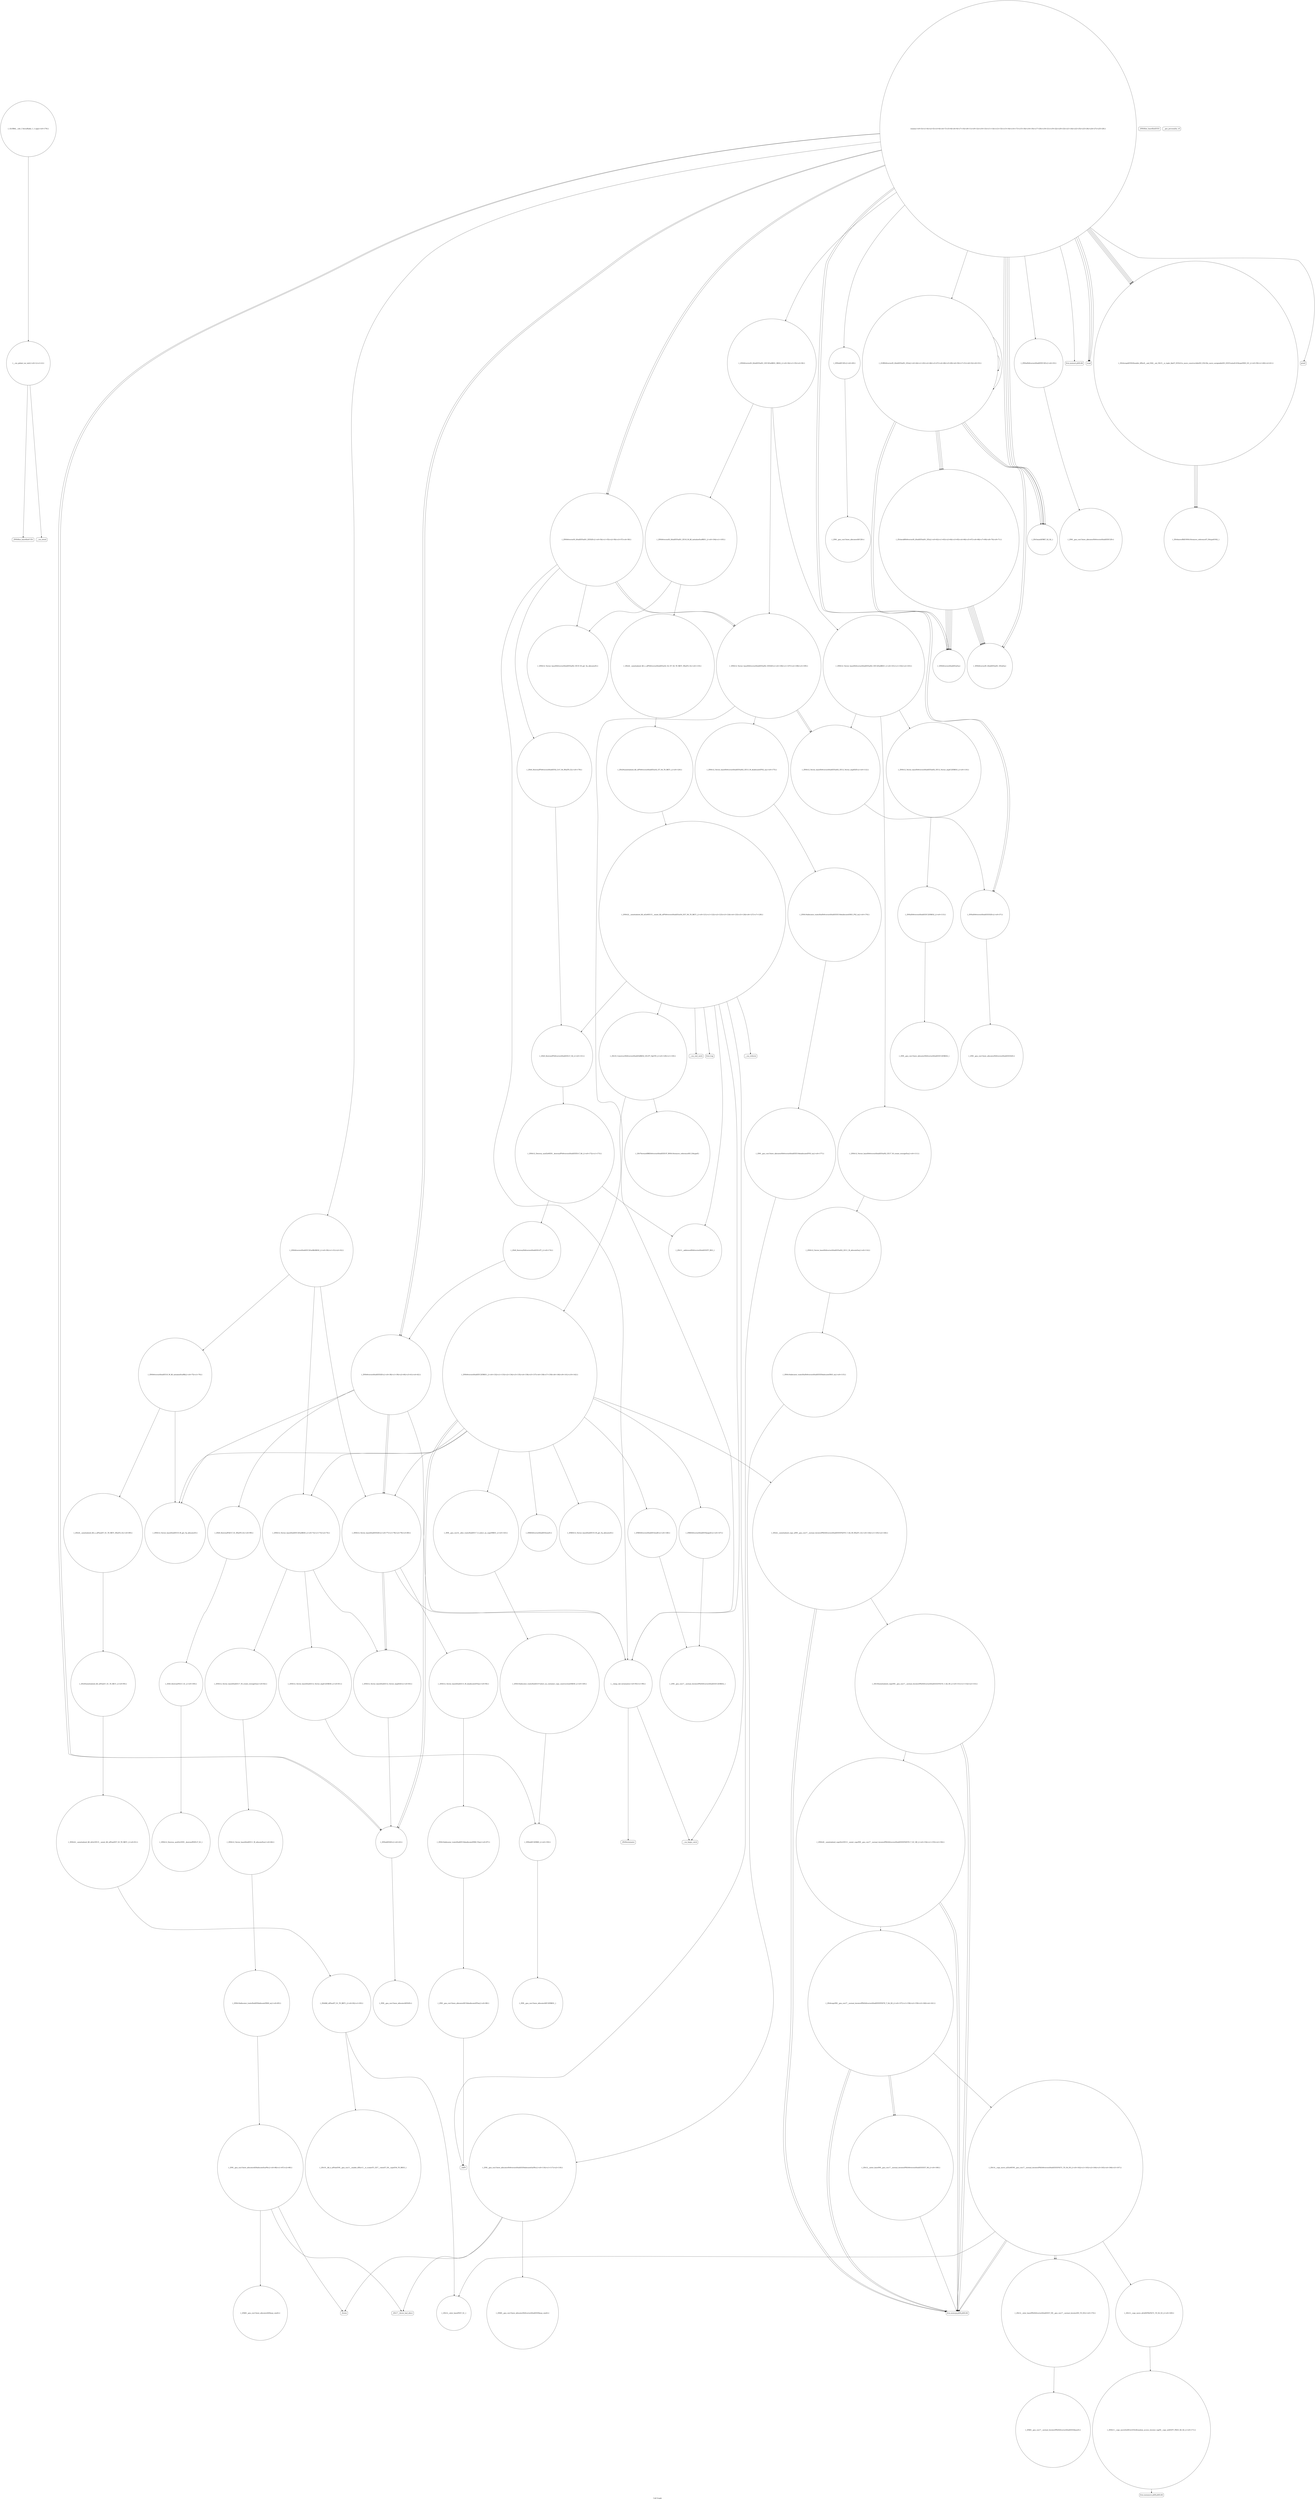 digraph "Call Graph" {
	label="Call Graph";

	Node0x558f73891f40 [shape=record,shape=circle,label="{__cxx_global_var_init|{<s0>1|<s1>2}}"];
	Node0x558f73891f40:s0 -> Node0x558f73891fc0[color=black];
	Node0x558f73891f40:s1 -> Node0x558f73ae6a00[color=black];
	Node0x558f73aea5a0 [shape=record,shape=Mrecord,label="{llvm.memcpy.p0i8.p0i8.i64}"];
	Node0x558f73ae6c00 [shape=record,shape=circle,label="{_ZNSaIiEC2Ev|{<s0>29}}"];
	Node0x558f73ae6c00:s0 -> Node0x558f73ae7400[color=black];
	Node0x558f73ae8100 [shape=record,shape=circle,label="{_ZNSt11__copy_moveILb0ELb1ESt26random_access_iterator_tagE8__copy_mIiEEPT_PKS3_S6_S4_|{<s0>171}}"];
	Node0x558f73ae8100:s0 -> Node0x558f73ae8180[color=black];
	Node0x558f73ae6f80 [shape=record,shape=circle,label="{_ZNSaIiED2Ev|{<s0>43}}"];
	Node0x558f73ae6f80:s0 -> Node0x558f73ae7480[color=black];
	Node0x558f73ae8480 [shape=record,shape=circle,label="{_ZNSt16allocator_traitsISaISt6vectorIiSaIiEEEE10deallocateERS3_PS2_m|{<s0>176}}"];
	Node0x558f73ae8480:s0 -> Node0x558f73ae8500[color=black];
	Node0x558f73ae7300 [shape=record,shape=circle,label="{_ZNSt6vectorIiSaIiEEixEm}"];
	Node0x558f73ae7680 [shape=record,shape=circle,label="{_ZNSt12_Vector_baseIiSaIiEE12_Vector_implC2ERKS0_|{<s0>81}}"];
	Node0x558f73ae7680:s0 -> Node0x558f73aea4a0[color=black];
	Node0x558f73ae7a00 [shape=record,shape=circle,label="{_ZNK9__gnu_cxx13new_allocatorIiE8max_sizeEv}"];
	Node0x558f73ae7d80 [shape=record,shape=circle,label="{_ZSt6fill_nIPimiET_S1_T0_RKT1_|{<s0>92|<s1>93}}"];
	Node0x558f73ae7d80:s0 -> Node0x558f73ae7e80[color=black];
	Node0x558f73ae7d80:s1 -> Node0x558f73ae7e00[color=black];
	Node0x558f73ae9120 [shape=record,shape=circle,label="{_ZNSt16allocator_traitsISaIiEE10deallocateERS0_Pim|{<s0>97}}"];
	Node0x558f73ae9120:s0 -> Node0x558f73ae91a0[color=black];
	Node0x558f73ae94a0 [shape=record,shape=circle,label="{_ZN9__gnu_cxx13new_allocatorISt6vectorIiSaIiEEED2Ev}"];
	Node0x558f73ae9820 [shape=record,shape=circle,label="{_ZNSaISt6vectorIiSaIiEEEC2ERKS2_|{<s0>113}}"];
	Node0x558f73ae9820:s0 -> Node0x558f73ae98a0[color=black];
	Node0x558f73ae9ba0 [shape=record,shape=circle,label="{_ZNSt12_Vector_baseISt6vectorIiSaIiEESaIS2_EE19_M_get_Tp_allocatorEv}"];
	Node0x558f73ae9f20 [shape=record,shape=Mrecord,label="{__cxa_end_catch}"];
	Node0x558f73aea2a0 [shape=record,shape=circle,label="{_ZSt22__uninitialized_copy_aIN9__gnu_cxx17__normal_iteratorIPKiSt6vectorIiSaIiEEEEPiiET0_T_SA_S9_RSaIT1_E|{<s0>144|<s1>145|<s2>146}}"];
	Node0x558f73aea2a0:s0 -> Node0x558f73aea5a0[color=black];
	Node0x558f73aea2a0:s1 -> Node0x558f73aea5a0[color=black];
	Node0x558f73aea2a0:s2 -> Node0x558f73aea520[color=black];
	Node0x558f73891fc0 [shape=record,shape=Mrecord,label="{_ZNSt8ios_base4InitC1Ev}"];
	Node0x558f73aea620 [shape=record,shape=circle,label="{_ZNSt20__uninitialized_copyILb1EE13__uninit_copyIN9__gnu_cxx17__normal_iteratorIPKiSt6vectorIiSaIiEEEEPiEET0_T_SC_SB_|{<s0>154|<s1>155|<s2>156}}"];
	Node0x558f73aea620:s0 -> Node0x558f73aea5a0[color=black];
	Node0x558f73aea620:s1 -> Node0x558f73aea5a0[color=black];
	Node0x558f73aea620:s2 -> Node0x558f73aea6a0[color=black];
	Node0x558f73ae6c80 [shape=record,shape=circle,label="{_ZNSt6vectorIiSaIiEEC2EmRKiRKS0_|{<s0>30|<s1>31|<s2>32}}"];
	Node0x558f73ae6c80:s0 -> Node0x558f73ae7500[color=black];
	Node0x558f73ae6c80:s1 -> Node0x558f73ae7580[color=black];
	Node0x558f73ae6c80:s2 -> Node0x558f73ae7600[color=black];
	Node0x558f73ae8180 [shape=record,shape=Mrecord,label="{llvm.memmove.p0i8.p0i8.i64}"];
	Node0x558f73ae7000 [shape=record,shape=circle,label="{_Z1fRSt6vectorIS_IiSaIiEESaIS1_EEiii|{<s0>44|<s1>45|<s2>46|<s3>47|<s4>48|<s5>49|<s6>50|<s7>51|<s8>52|<s9>53}}"];
	Node0x558f73ae7000:s0 -> Node0x558f73ae7000[color=black];
	Node0x558f73ae7000:s1 -> Node0x558f73ae7280[color=black];
	Node0x558f73ae7000:s2 -> Node0x558f73ae7300[color=black];
	Node0x558f73ae7000:s3 -> Node0x558f73ae7380[color=black];
	Node0x558f73ae7000:s4 -> Node0x558f73ae7380[color=black];
	Node0x558f73ae7000:s5 -> Node0x558f73ae7380[color=black];
	Node0x558f73ae7000:s6 -> Node0x558f73ae7000[color=black];
	Node0x558f73ae7000:s7 -> Node0x558f73ae7100[color=black];
	Node0x558f73ae7000:s8 -> Node0x558f73ae7280[color=black];
	Node0x558f73ae7000:s9 -> Node0x558f73ae7300[color=black];
	Node0x558f73ae8500 [shape=record,shape=circle,label="{_ZN9__gnu_cxx13new_allocatorISt6vectorIiSaIiEEE10deallocateEPS3_m|{<s0>177}}"];
	Node0x558f73ae8500:s0 -> Node0x558f73ae9220[color=black];
	Node0x558f73ae7380 [shape=record,shape=circle,label="{_Z5checkRSt6vectorIS_IiSaIiEESaIS1_EEii|{<s0>62|<s1>63|<s2>64|<s3>65|<s4>66|<s5>67|<s6>68|<s7>69|<s8>70|<s9>71}}"];
	Node0x558f73ae7380:s0 -> Node0x558f73ae7280[color=black];
	Node0x558f73ae7380:s1 -> Node0x558f73ae7300[color=black];
	Node0x558f73ae7380:s2 -> Node0x558f73ae7280[color=black];
	Node0x558f73ae7380:s3 -> Node0x558f73ae7300[color=black];
	Node0x558f73ae7380:s4 -> Node0x558f73ae7280[color=black];
	Node0x558f73ae7380:s5 -> Node0x558f73ae7300[color=black];
	Node0x558f73ae7380:s6 -> Node0x558f73ae7280[color=black];
	Node0x558f73ae7380:s7 -> Node0x558f73ae7300[color=black];
	Node0x558f73ae7380:s8 -> Node0x558f73ae7280[color=black];
	Node0x558f73ae7380:s9 -> Node0x558f73ae7300[color=black];
	Node0x558f73ae7700 [shape=record,shape=circle,label="{_ZNSt12_Vector_baseIiSaIiEE17_M_create_storageEm|{<s0>82}}"];
	Node0x558f73ae7700:s0 -> Node0x558f73ae7880[color=black];
	Node0x558f73ae7a80 [shape=record,shape=Mrecord,label="{_ZSt17__throw_bad_allocv}"];
	Node0x558f73ae7e00 [shape=record,shape=circle,label="{_ZSt10__fill_n_aIPimiEN9__gnu_cxx11__enable_ifIXsr11__is_scalarIT1_EE7__valueET_E6__typeES4_T0_RKS3_}"];
	Node0x558f73ae91a0 [shape=record,shape=circle,label="{_ZN9__gnu_cxx13new_allocatorIiE10deallocateEPim|{<s0>98}}"];
	Node0x558f73ae91a0:s0 -> Node0x558f73ae9220[color=black];
	Node0x558f73ae9520 [shape=record,shape=circle,label="{_ZNSt12_Vector_baseISt6vectorIiSaIiEESaIS2_EEC2EmRKS3_|{<s0>101|<s1>102|<s2>103}}"];
	Node0x558f73ae9520:s0 -> Node0x558f73ae96a0[color=black];
	Node0x558f73ae9520:s1 -> Node0x558f73ae9720[color=black];
	Node0x558f73ae9520:s2 -> Node0x558f73ae97a0[color=black];
	Node0x558f73ae98a0 [shape=record,shape=circle,label="{_ZN9__gnu_cxx13new_allocatorISt6vectorIiSaIiEEEC2ERKS4_}"];
	Node0x558f73ae9c20 [shape=record,shape=circle,label="{_ZSt20uninitialized_fill_nIPSt6vectorIiSaIiEEmS2_ET_S4_T0_RKT1_|{<s0>120}}"];
	Node0x558f73ae9c20:s0 -> Node0x558f73ae9ca0[color=black];
	Node0x558f73ae9fa0 [shape=record,shape=Mrecord,label="{llvm.trap}"];
	Node0x558f73aea320 [shape=record,shape=circle,label="{_ZNKSt6vectorIiSaIiEE5beginEv|{<s0>147}}"];
	Node0x558f73aea320:s0 -> Node0x558f73ae8280[color=black];
	Node0x558f73ae6980 [shape=record,shape=Mrecord,label="{_ZNSt8ios_base4InitD1Ev}"];
	Node0x558f73aea6a0 [shape=record,shape=circle,label="{_ZSt4copyIN9__gnu_cxx17__normal_iteratorIPKiSt6vectorIiSaIiEEEEPiET0_T_SA_S9_|{<s0>157|<s1>158|<s2>159|<s3>160|<s4>161}}"];
	Node0x558f73aea6a0:s0 -> Node0x558f73aea5a0[color=black];
	Node0x558f73aea6a0:s1 -> Node0x558f73aea7a0[color=black];
	Node0x558f73aea6a0:s2 -> Node0x558f73aea5a0[color=black];
	Node0x558f73aea6a0:s3 -> Node0x558f73aea7a0[color=black];
	Node0x558f73aea6a0:s4 -> Node0x558f73aea720[color=black];
	Node0x558f73ae6d00 [shape=record,shape=Mrecord,label="{__gxx_personality_v0}"];
	Node0x558f73ae8200 [shape=record,shape=circle,label="{_ZNK9__gnu_cxx17__normal_iteratorIPKiSt6vectorIiSaIiEEE4baseEv}"];
	Node0x558f73ae7080 [shape=record,shape=circle,label="{_ZNSt6vectorIS_IiSaIiEESaIS1_EED2Ev|{<s0>54|<s1>55|<s2>56|<s3>57|<s4>58}}"];
	Node0x558f73ae7080:s0 -> Node0x558f73ae9ba0[color=black];
	Node0x558f73ae7080:s1 -> Node0x558f73ae8580[color=black];
	Node0x558f73ae7080:s2 -> Node0x558f73ae9620[color=black];
	Node0x558f73ae7080:s3 -> Node0x558f73ae9620[color=black];
	Node0x558f73ae7080:s4 -> Node0x558f73ae7f80[color=black];
	Node0x558f73ae8580 [shape=record,shape=circle,label="{_ZSt8_DestroyIPSt6vectorIiSaIiEES2_EvT_S4_RSaIT0_E|{<s0>178}}"];
	Node0x558f73ae8580:s0 -> Node0x558f73ae9e20[color=black];
	Node0x558f73ae7400 [shape=record,shape=circle,label="{_ZN9__gnu_cxx13new_allocatorIiEC2Ev}"];
	Node0x558f73ae7780 [shape=record,shape=circle,label="{_ZNSt12_Vector_baseIiSaIiEE12_Vector_implD2Ev|{<s0>83}}"];
	Node0x558f73ae7780:s0 -> Node0x558f73ae6f80[color=black];
	Node0x558f73ae7b00 [shape=record,shape=Mrecord,label="{_Znwm}"];
	Node0x558f73ae7e80 [shape=record,shape=circle,label="{_ZSt12__niter_baseIPiET_S1_}"];
	Node0x558f73ae9220 [shape=record,shape=Mrecord,label="{_ZdlPv}"];
	Node0x558f73ae95a0 [shape=record,shape=circle,label="{_ZNSt6vectorIS_IiSaIiEESaIS1_EE18_M_fill_initializeEmRKS1_|{<s0>104|<s1>105}}"];
	Node0x558f73ae95a0:s0 -> Node0x558f73ae9ba0[color=black];
	Node0x558f73ae95a0:s1 -> Node0x558f73ae9b20[color=black];
	Node0x558f73ae9920 [shape=record,shape=circle,label="{_ZNSt12_Vector_baseISt6vectorIiSaIiEESaIS2_EE11_M_allocateEm|{<s0>114}}"];
	Node0x558f73ae9920:s0 -> Node0x558f73ae99a0[color=black];
	Node0x558f73ae9ca0 [shape=record,shape=circle,label="{_ZNSt22__uninitialized_fill_nILb0EE15__uninit_fill_nIPSt6vectorIiSaIiEEmS4_EET_S6_T0_RKT1_|{<s0>121|<s1>122|<s2>123|<s3>124|<s4>125|<s5>126|<s6>127|<s7>128}}"];
	Node0x558f73ae9ca0:s0 -> Node0x558f73ae9da0[color=black];
	Node0x558f73ae9ca0:s1 -> Node0x558f73ae9d20[color=black];
	Node0x558f73ae9ca0:s2 -> Node0x558f73ae8000[color=black];
	Node0x558f73ae9ca0:s3 -> Node0x558f73ae9e20[color=black];
	Node0x558f73ae9ca0:s4 -> Node0x558f73ae9ea0[color=black];
	Node0x558f73ae9ca0:s5 -> Node0x558f73ae9f20[color=black];
	Node0x558f73ae9ca0:s6 -> Node0x558f73ae9fa0[color=black];
	Node0x558f73ae9ca0:s7 -> Node0x558f73ae7f80[color=black];
	Node0x558f73aea020 [shape=record,shape=circle,label="{_ZSt7forwardIRKSt6vectorIiSaIiEEEOT_RNSt16remove_referenceIS5_E4typeE}"];
	Node0x558f73aea3a0 [shape=record,shape=circle,label="{_ZNKSt6vectorIiSaIiEE3endEv|{<s0>148}}"];
	Node0x558f73aea3a0:s0 -> Node0x558f73ae8280[color=black];
	Node0x558f73ae6a00 [shape=record,shape=Mrecord,label="{__cxa_atexit}"];
	Node0x558f73aea720 [shape=record,shape=circle,label="{_ZSt14__copy_move_a2ILb0EN9__gnu_cxx17__normal_iteratorIPKiSt6vectorIiSaIiEEEEPiET1_T0_SA_S9_|{<s0>162|<s1>163|<s2>164|<s3>165|<s4>166|<s5>167}}"];
	Node0x558f73aea720:s0 -> Node0x558f73aea5a0[color=black];
	Node0x558f73aea720:s1 -> Node0x558f73ae8080[color=black];
	Node0x558f73aea720:s2 -> Node0x558f73aea5a0[color=black];
	Node0x558f73aea720:s3 -> Node0x558f73ae8080[color=black];
	Node0x558f73aea720:s4 -> Node0x558f73ae7e80[color=black];
	Node0x558f73aea720:s5 -> Node0x558f73aea820[color=black];
	Node0x558f73ae6d80 [shape=record,shape=circle,label="{_ZNSaISt6vectorIiSaIiEEEC2Ev|{<s0>33}}"];
	Node0x558f73ae6d80:s0 -> Node0x558f73ae9420[color=black];
	Node0x558f73ae8280 [shape=record,shape=circle,label="{_ZN9__gnu_cxx17__normal_iteratorIPKiSt6vectorIiSaIiEEEC2ERKS2_}"];
	Node0x558f73ae7100 [shape=record,shape=circle,label="{_ZSt3maxIiERKT_S2_S2_}"];
	Node0x558f73ae8600 [shape=record,shape=circle,label="{_ZSt4moveIRiEONSt16remove_referenceIT_E4typeEOS2_}"];
	Node0x558f73ae7480 [shape=record,shape=circle,label="{_ZN9__gnu_cxx13new_allocatorIiED2Ev}"];
	Node0x558f73ae7800 [shape=record,shape=circle,label="{_ZN9__gnu_cxx13new_allocatorIiEC2ERKS1_}"];
	Node0x558f73ae7b80 [shape=record,shape=circle,label="{_ZSt24__uninitialized_fill_n_aIPimiiET_S1_T0_RKT1_RSaIT2_E|{<s0>89}}"];
	Node0x558f73ae7b80:s0 -> Node0x558f73ae7c80[color=black];
	Node0x558f73ae7f00 [shape=record,shape=circle,label="{_ZNSt12_Vector_baseIiSaIiEE13_M_deallocateEPim|{<s0>94}}"];
	Node0x558f73ae7f00:s0 -> Node0x558f73ae9120[color=black];
	Node0x558f73ae92a0 [shape=record,shape=circle,label="{_ZSt8_DestroyIPiiEvT_S1_RSaIT0_E|{<s0>99}}"];
	Node0x558f73ae92a0:s0 -> Node0x558f73ae9320[color=black];
	Node0x558f73ae9620 [shape=record,shape=circle,label="{_ZNSt12_Vector_baseISt6vectorIiSaIiEESaIS2_EED2Ev|{<s0>106|<s1>107|<s2>108|<s3>109}}"];
	Node0x558f73ae9620:s0 -> Node0x558f73ae8400[color=black];
	Node0x558f73ae9620:s1 -> Node0x558f73ae97a0[color=black];
	Node0x558f73ae9620:s2 -> Node0x558f73ae97a0[color=black];
	Node0x558f73ae9620:s3 -> Node0x558f73ae7f80[color=black];
	Node0x558f73ae99a0 [shape=record,shape=circle,label="{_ZNSt16allocator_traitsISaISt6vectorIiSaIiEEEE8allocateERS3_m|{<s0>115}}"];
	Node0x558f73ae99a0:s0 -> Node0x558f73ae9a20[color=black];
	Node0x558f73ae9d20 [shape=record,shape=circle,label="{_ZSt10_ConstructISt6vectorIiSaIiEEJRKS2_EEvPT_DpOT0_|{<s0>129|<s1>130}}"];
	Node0x558f73ae9d20:s0 -> Node0x558f73aea020[color=black];
	Node0x558f73ae9d20:s1 -> Node0x558f73aea0a0[color=black];
	Node0x558f73aea0a0 [shape=record,shape=circle,label="{_ZNSt6vectorIiSaIiEEC2ERKS1_|{<s0>132|<s1>133|<s2>134|<s3>135|<s4>136|<s5>137|<s6>138|<s7>139|<s8>140|<s9>141|<s10>142}}"];
	Node0x558f73aea0a0:s0 -> Node0x558f73aea120[color=black];
	Node0x558f73aea0a0:s1 -> Node0x558f73aea220[color=black];
	Node0x558f73aea0a0:s2 -> Node0x558f73aea1a0[color=black];
	Node0x558f73aea0a0:s3 -> Node0x558f73ae7500[color=black];
	Node0x558f73aea0a0:s4 -> Node0x558f73ae6f80[color=black];
	Node0x558f73aea0a0:s5 -> Node0x558f73aea320[color=black];
	Node0x558f73aea0a0:s6 -> Node0x558f73aea3a0[color=black];
	Node0x558f73aea0a0:s7 -> Node0x558f73ae7c00[color=black];
	Node0x558f73aea0a0:s8 -> Node0x558f73aea2a0[color=black];
	Node0x558f73aea0a0:s9 -> Node0x558f73ae6f80[color=black];
	Node0x558f73aea0a0:s10 -> Node0x558f73ae7600[color=black];
	Node0x558f73aea420 [shape=record,shape=circle,label="{_ZNSt16allocator_traitsISaIiEE37select_on_container_copy_constructionERKS0_|{<s0>149}}"];
	Node0x558f73aea420:s0 -> Node0x558f73aea4a0[color=black];
	Node0x558f73ae6a80 [shape=record,shape=circle,label="{main|{<s0>3|<s1>4|<s2>5|<s3>6|<s4>7|<s5>8|<s6>9|<s7>10|<s8>11|<s9>12|<s10>13|<s11>14|<s12>15|<s13>16|<s14>17|<s15>18|<s16>19|<s17>20|<s18>21|<s19>22|<s20>23|<s21>24|<s22>25|<s23>26|<s24>27|<s25>28}}"];
	Node0x558f73ae6a80:s0 -> Node0x558f73ae6b00[color=black];
	Node0x558f73ae6a80:s1 -> Node0x558f73ae6b80[color=black];
	Node0x558f73ae6a80:s2 -> Node0x558f73ae6b80[color=black];
	Node0x558f73ae6a80:s3 -> Node0x558f73ae6b80[color=black];
	Node0x558f73ae6a80:s4 -> Node0x558f73ae6c00[color=black];
	Node0x558f73ae6a80:s5 -> Node0x558f73ae6c80[color=black];
	Node0x558f73ae6a80:s6 -> Node0x558f73ae6d80[color=black];
	Node0x558f73ae6a80:s7 -> Node0x558f73ae6e00[color=black];
	Node0x558f73ae6a80:s8 -> Node0x558f73ae6e80[color=black];
	Node0x558f73ae6a80:s9 -> Node0x558f73ae6f00[color=black];
	Node0x558f73ae6a80:s10 -> Node0x558f73ae6f80[color=black];
	Node0x558f73ae6a80:s11 -> Node0x558f73ae7000[color=black];
	Node0x558f73ae6a80:s12 -> Node0x558f73ae7080[color=black];
	Node0x558f73ae6a80:s13 -> Node0x558f73ae6e80[color=black];
	Node0x558f73ae6a80:s14 -> Node0x558f73ae6f00[color=black];
	Node0x558f73ae6a80:s15 -> Node0x558f73ae6f80[color=black];
	Node0x558f73ae6a80:s16 -> Node0x558f73ae7080[color=black];
	Node0x558f73ae6a80:s17 -> Node0x558f73ae7100[color=black];
	Node0x558f73ae6a80:s18 -> Node0x558f73ae7100[color=black];
	Node0x558f73ae6a80:s19 -> Node0x558f73ae7180[color=black];
	Node0x558f73ae6a80:s20 -> Node0x558f73ae7180[color=black];
	Node0x558f73ae6a80:s21 -> Node0x558f73ae7100[color=black];
	Node0x558f73ae6a80:s22 -> Node0x558f73ae7180[color=black];
	Node0x558f73ae6a80:s23 -> Node0x558f73ae7180[color=black];
	Node0x558f73ae6a80:s24 -> Node0x558f73ae7100[color=black];
	Node0x558f73ae6a80:s25 -> Node0x558f73ae7200[color=black];
	Node0x558f73aea7a0 [shape=record,shape=circle,label="{_ZSt12__miter_baseIN9__gnu_cxx17__normal_iteratorIPKiSt6vectorIiSaIiEEEEET_S8_|{<s0>168}}"];
	Node0x558f73aea7a0:s0 -> Node0x558f73aea5a0[color=black];
	Node0x558f73ae6e00 [shape=record,shape=circle,label="{_ZNSt6vectorIS_IiSaIiEESaIS1_EEC2EmRKS1_RKS2_|{<s0>34|<s1>35|<s2>36}}"];
	Node0x558f73ae6e00:s0 -> Node0x558f73ae9520[color=black];
	Node0x558f73ae6e00:s1 -> Node0x558f73ae95a0[color=black];
	Node0x558f73ae6e00:s2 -> Node0x558f73ae9620[color=black];
	Node0x558f73ae8300 [shape=record,shape=circle,label="{_ZNSt12_Destroy_auxILb0EE9__destroyIPSt6vectorIiSaIiEEEEvT_S6_|{<s0>172|<s1>173}}"];
	Node0x558f73ae8300:s0 -> Node0x558f73ae9da0[color=black];
	Node0x558f73ae8300:s1 -> Node0x558f73ae8380[color=black];
	Node0x558f73ae7180 [shape=record,shape=circle,label="{_ZSt4swapIiENSt9enable_ifIXsr6__and_ISt6__not_ISt15__is_tuple_likeIT_EESt21is_move_constructibleIS3_ESt18is_move_assignableIS3_EEE5valueEvE4typeERS3_SC_|{<s0>59|<s1>60|<s2>61}}"];
	Node0x558f73ae7180:s0 -> Node0x558f73ae8600[color=black];
	Node0x558f73ae7180:s1 -> Node0x558f73ae8600[color=black];
	Node0x558f73ae7180:s2 -> Node0x558f73ae8600[color=black];
	Node0x558f73ae8680 [shape=record,shape=circle,label="{_GLOBAL__sub_I_VarunRaiko_1_1.cpp|{<s0>179}}"];
	Node0x558f73ae8680:s0 -> Node0x558f73891f40[color=black];
	Node0x558f73ae7500 [shape=record,shape=circle,label="{_ZNSt12_Vector_baseIiSaIiEEC2EmRKS0_|{<s0>72|<s1>73|<s2>74}}"];
	Node0x558f73ae7500:s0 -> Node0x558f73ae7680[color=black];
	Node0x558f73ae7500:s1 -> Node0x558f73ae7700[color=black];
	Node0x558f73ae7500:s2 -> Node0x558f73ae7780[color=black];
	Node0x558f73ae7880 [shape=record,shape=circle,label="{_ZNSt12_Vector_baseIiSaIiEE11_M_allocateEm|{<s0>84}}"];
	Node0x558f73ae7880:s0 -> Node0x558f73ae7900[color=black];
	Node0x558f73ae7c00 [shape=record,shape=circle,label="{_ZNSt12_Vector_baseIiSaIiEE19_M_get_Tp_allocatorEv}"];
	Node0x558f73ae7f80 [shape=record,shape=circle,label="{__clang_call_terminate|{<s0>95|<s1>96}}"];
	Node0x558f73ae7f80:s0 -> Node0x558f73ae8000[color=black];
	Node0x558f73ae7f80:s1 -> Node0x558f73ae90a0[color=black];
	Node0x558f73ae9320 [shape=record,shape=circle,label="{_ZSt8_DestroyIPiEvT_S1_|{<s0>100}}"];
	Node0x558f73ae9320:s0 -> Node0x558f73ae93a0[color=black];
	Node0x558f73ae96a0 [shape=record,shape=circle,label="{_ZNSt12_Vector_baseISt6vectorIiSaIiEESaIS2_EE12_Vector_implC2ERKS3_|{<s0>110}}"];
	Node0x558f73ae96a0:s0 -> Node0x558f73ae9820[color=black];
	Node0x558f73ae9a20 [shape=record,shape=circle,label="{_ZN9__gnu_cxx13new_allocatorISt6vectorIiSaIiEEE8allocateEmPKv|{<s0>116|<s1>117|<s2>118}}"];
	Node0x558f73ae9a20:s0 -> Node0x558f73ae9aa0[color=black];
	Node0x558f73ae9a20:s1 -> Node0x558f73ae7a80[color=black];
	Node0x558f73ae9a20:s2 -> Node0x558f73ae7b00[color=black];
	Node0x558f73ae9da0 [shape=record,shape=circle,label="{_ZSt11__addressofISt6vectorIiSaIiEEEPT_RS3_}"];
	Node0x558f73aea120 [shape=record,shape=circle,label="{_ZNKSt6vectorIiSaIiEE4sizeEv}"];
	Node0x558f73aea4a0 [shape=record,shape=circle,label="{_ZNSaIiEC2ERKS_|{<s0>150}}"];
	Node0x558f73aea4a0:s0 -> Node0x558f73ae7800[color=black];
	Node0x558f73ae6b00 [shape=record,shape=Mrecord,label="{llvm.memset.p0i8.i64}"];
	Node0x558f73aea820 [shape=record,shape=circle,label="{_ZSt13__copy_move_aILb0EPKiPiET1_T0_S4_S3_|{<s0>169}}"];
	Node0x558f73aea820:s0 -> Node0x558f73ae8100[color=black];
	Node0x558f73ae6e80 [shape=record,shape=circle,label="{_ZNSaISt6vectorIiSaIiEEED2Ev|{<s0>37}}"];
	Node0x558f73ae6e80:s0 -> Node0x558f73ae94a0[color=black];
	Node0x558f73ae8380 [shape=record,shape=circle,label="{_ZSt8_DestroyISt6vectorIiSaIiEEEvPT_|{<s0>174}}"];
	Node0x558f73ae8380:s0 -> Node0x558f73ae6f00[color=black];
	Node0x558f73ae7200 [shape=record,shape=Mrecord,label="{printf}"];
	Node0x558f73ae7580 [shape=record,shape=circle,label="{_ZNSt6vectorIiSaIiEE18_M_fill_initializeEmRKi|{<s0>75|<s1>76}}"];
	Node0x558f73ae7580:s0 -> Node0x558f73ae7c00[color=black];
	Node0x558f73ae7580:s1 -> Node0x558f73ae7b80[color=black];
	Node0x558f73ae7900 [shape=record,shape=circle,label="{_ZNSt16allocator_traitsISaIiEE8allocateERS0_m|{<s0>85}}"];
	Node0x558f73ae7900:s0 -> Node0x558f73ae7980[color=black];
	Node0x558f73ae7c80 [shape=record,shape=circle,label="{_ZSt20uninitialized_fill_nIPimiET_S1_T0_RKT1_|{<s0>90}}"];
	Node0x558f73ae7c80:s0 -> Node0x558f73ae7d00[color=black];
	Node0x558f73ae8000 [shape=record,shape=Mrecord,label="{__cxa_begin_catch}"];
	Node0x558f73ae93a0 [shape=record,shape=circle,label="{_ZNSt12_Destroy_auxILb1EE9__destroyIPiEEvT_S3_}"];
	Node0x558f73ae9720 [shape=record,shape=circle,label="{_ZNSt12_Vector_baseISt6vectorIiSaIiEESaIS2_EE17_M_create_storageEm|{<s0>111}}"];
	Node0x558f73ae9720:s0 -> Node0x558f73ae9920[color=black];
	Node0x558f73ae9aa0 [shape=record,shape=circle,label="{_ZNK9__gnu_cxx13new_allocatorISt6vectorIiSaIiEEE8max_sizeEv}"];
	Node0x558f73ae9e20 [shape=record,shape=circle,label="{_ZSt8_DestroyIPSt6vectorIiSaIiEEEvT_S4_|{<s0>131}}"];
	Node0x558f73ae9e20:s0 -> Node0x558f73ae8300[color=black];
	Node0x558f73aea1a0 [shape=record,shape=circle,label="{_ZN9__gnu_cxx14__alloc_traitsISaIiEE17_S_select_on_copyERKS1_|{<s0>143}}"];
	Node0x558f73aea1a0:s0 -> Node0x558f73aea420[color=black];
	Node0x558f73aea520 [shape=record,shape=circle,label="{_ZSt18uninitialized_copyIN9__gnu_cxx17__normal_iteratorIPKiSt6vectorIiSaIiEEEEPiET0_T_SA_S9_|{<s0>151|<s1>152|<s2>153}}"];
	Node0x558f73aea520:s0 -> Node0x558f73aea5a0[color=black];
	Node0x558f73aea520:s1 -> Node0x558f73aea5a0[color=black];
	Node0x558f73aea520:s2 -> Node0x558f73aea620[color=black];
	Node0x558f73ae6b80 [shape=record,shape=Mrecord,label="{scanf}"];
	Node0x558f73ae8080 [shape=record,shape=circle,label="{_ZSt12__niter_baseIPKiSt6vectorIiSaIiEEET_N9__gnu_cxx17__normal_iteratorIS5_T0_EE|{<s0>170}}"];
	Node0x558f73ae8080:s0 -> Node0x558f73ae8200[color=black];
	Node0x558f73ae6f00 [shape=record,shape=circle,label="{_ZNSt6vectorIiSaIiEED2Ev|{<s0>38|<s1>39|<s2>40|<s3>41|<s4>42}}"];
	Node0x558f73ae6f00:s0 -> Node0x558f73ae7c00[color=black];
	Node0x558f73ae6f00:s1 -> Node0x558f73ae92a0[color=black];
	Node0x558f73ae6f00:s2 -> Node0x558f73ae7600[color=black];
	Node0x558f73ae6f00:s3 -> Node0x558f73ae7600[color=black];
	Node0x558f73ae6f00:s4 -> Node0x558f73ae7f80[color=black];
	Node0x558f73ae8400 [shape=record,shape=circle,label="{_ZNSt12_Vector_baseISt6vectorIiSaIiEESaIS2_EE13_M_deallocateEPS2_m|{<s0>175}}"];
	Node0x558f73ae8400:s0 -> Node0x558f73ae8480[color=black];
	Node0x558f73ae7280 [shape=record,shape=circle,label="{_ZNSt6vectorIS_IiSaIiEESaIS1_EEixEm}"];
	Node0x558f73ae7600 [shape=record,shape=circle,label="{_ZNSt12_Vector_baseIiSaIiEED2Ev|{<s0>77|<s1>78|<s2>79|<s3>80}}"];
	Node0x558f73ae7600:s0 -> Node0x558f73ae7f00[color=black];
	Node0x558f73ae7600:s1 -> Node0x558f73ae7780[color=black];
	Node0x558f73ae7600:s2 -> Node0x558f73ae7780[color=black];
	Node0x558f73ae7600:s3 -> Node0x558f73ae7f80[color=black];
	Node0x558f73ae7980 [shape=record,shape=circle,label="{_ZN9__gnu_cxx13new_allocatorIiE8allocateEmPKv|{<s0>86|<s1>87|<s2>88}}"];
	Node0x558f73ae7980:s0 -> Node0x558f73ae7a00[color=black];
	Node0x558f73ae7980:s1 -> Node0x558f73ae7a80[color=black];
	Node0x558f73ae7980:s2 -> Node0x558f73ae7b00[color=black];
	Node0x558f73ae7d00 [shape=record,shape=circle,label="{_ZNSt22__uninitialized_fill_nILb1EE15__uninit_fill_nIPimiEET_S3_T0_RKT1_|{<s0>91}}"];
	Node0x558f73ae7d00:s0 -> Node0x558f73ae7d80[color=black];
	Node0x558f73ae90a0 [shape=record,shape=Mrecord,label="{_ZSt9terminatev}"];
	Node0x558f73ae9420 [shape=record,shape=circle,label="{_ZN9__gnu_cxx13new_allocatorISt6vectorIiSaIiEEEC2Ev}"];
	Node0x558f73ae97a0 [shape=record,shape=circle,label="{_ZNSt12_Vector_baseISt6vectorIiSaIiEESaIS2_EE12_Vector_implD2Ev|{<s0>112}}"];
	Node0x558f73ae97a0:s0 -> Node0x558f73ae6e80[color=black];
	Node0x558f73ae9b20 [shape=record,shape=circle,label="{_ZSt24__uninitialized_fill_n_aIPSt6vectorIiSaIiEEmS2_S2_ET_S4_T0_RKT1_RSaIT2_E|{<s0>119}}"];
	Node0x558f73ae9b20:s0 -> Node0x558f73ae9c20[color=black];
	Node0x558f73ae9ea0 [shape=record,shape=Mrecord,label="{__cxa_rethrow}"];
	Node0x558f73aea220 [shape=record,shape=circle,label="{_ZNKSt12_Vector_baseIiSaIiEE19_M_get_Tp_allocatorEv}"];
}
